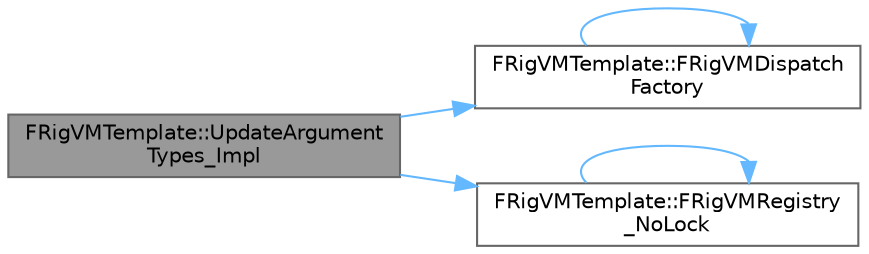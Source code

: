 digraph "FRigVMTemplate::UpdateArgumentTypes_Impl"
{
 // INTERACTIVE_SVG=YES
 // LATEX_PDF_SIZE
  bgcolor="transparent";
  edge [fontname=Helvetica,fontsize=10,labelfontname=Helvetica,labelfontsize=10];
  node [fontname=Helvetica,fontsize=10,shape=box,height=0.2,width=0.4];
  rankdir="LR";
  Node1 [id="Node000001",label="FRigVMTemplate::UpdateArgument\lTypes_Impl",height=0.2,width=0.4,color="gray40", fillcolor="grey60", style="filled", fontcolor="black",tooltip=" "];
  Node1 -> Node2 [id="edge1_Node000001_Node000002",color="steelblue1",style="solid",tooltip=" "];
  Node2 [id="Node000002",label="FRigVMTemplate::FRigVMDispatch\lFactory",height=0.2,width=0.4,color="grey40", fillcolor="white", style="filled",URL="$d4/d71/structFRigVMTemplate.html#a00b14295bbd277abe82ad1ec74d271b0",tooltip=" "];
  Node2 -> Node2 [id="edge2_Node000002_Node000002",color="steelblue1",style="solid",tooltip=" "];
  Node1 -> Node3 [id="edge3_Node000001_Node000003",color="steelblue1",style="solid",tooltip=" "];
  Node3 [id="Node000003",label="FRigVMTemplate::FRigVMRegistry\l_NoLock",height=0.2,width=0.4,color="grey40", fillcolor="white", style="filled",URL="$d4/d71/structFRigVMTemplate.html#aeb859c38c962ee72cb9aab05c81abd3d",tooltip=" "];
  Node3 -> Node3 [id="edge4_Node000003_Node000003",color="steelblue1",style="solid",tooltip=" "];
}
